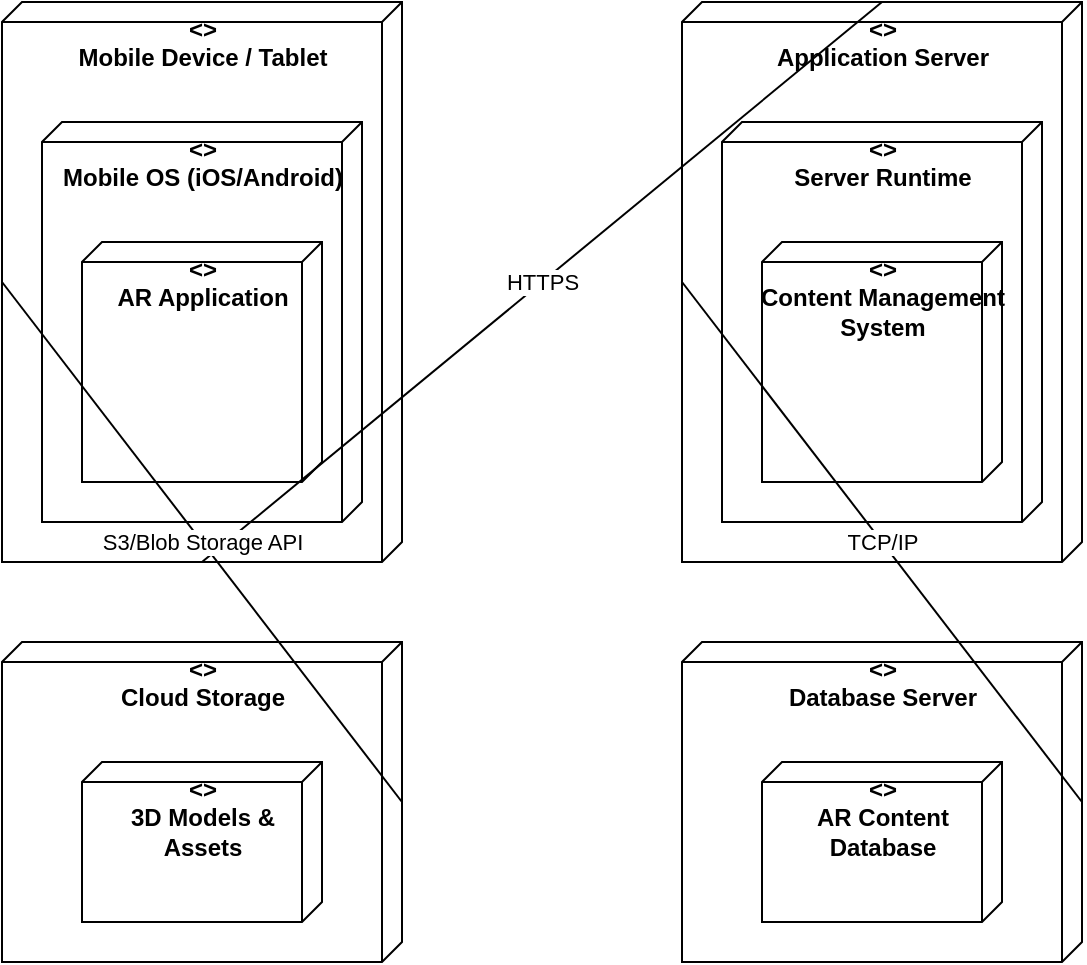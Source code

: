 <?xml version="1.0" encoding="UTF-8"?>
<mxfile version="14.6.13" type="device">
  <diagram id="deployment-diagram" name="Deployment Diagram">
    <mxGraphModel dx="1422" dy="798" grid="1" gridSize="10" guides="1" tooltips="1" connect="1" arrows="1" fold="1" page="1" pageScale="1" pageWidth="827" pageHeight="1169">
      <root>
        <mxCell id="0"/>
        <mxCell id="1" parent="0"/>
        <!-- User Device Node -->
        <mxCell id="2" value="&lt;&lt;device&gt;&gt;&#xa;Mobile Device / Tablet" style="verticalAlign=top;align=center;shape=cube;size=10;direction=south;fontStyle=1;html=1;" vertex="1" parent="1">
          <mxGeometry x="140" y="80" width="200" height="280" as="geometry"/>
        </mxCell>
        <mxCell id="3" value="&lt;&lt;execution environment&gt;&gt;&#xa;Mobile OS (iOS/Android)" style="verticalAlign=top;align=center;shape=cube;size=10;direction=south;fontStyle=1;html=1;" vertex="1" parent="1">
          <mxGeometry x="160" y="140" width="160" height="200" as="geometry"/>
        </mxCell>
        <!-- AR Application Components -->
        <mxCell id="4" value="&lt;&lt;artifact&gt;&gt;&#xa;AR Application" style="verticalAlign=top;align=center;shape=cube;size=10;direction=south;fontStyle=1;html=1;" vertex="1" parent="1">
          <mxGeometry x="180" y="200" width="120" height="120" as="geometry"/>
        </mxCell>
        <!-- Server Node -->
        <mxCell id="5" value="&lt;&lt;device&gt;&gt;&#xa;Application Server" style="verticalAlign=top;align=center;shape=cube;size=10;direction=south;fontStyle=1;html=1;" vertex="1" parent="1">
          <mxGeometry x="480" y="80" width="200" height="280" as="geometry"/>
        </mxCell>
        <mxCell id="6" value="&lt;&lt;execution environment&gt;&gt;&#xa;Server Runtime" style="verticalAlign=top;align=center;shape=cube;size=10;direction=south;fontStyle=1;html=1;" vertex="1" parent="1">
          <mxGeometry x="500" y="140" width="160" height="200" as="geometry"/>
        </mxCell>
        <!-- Server Components -->
        <mxCell id="7" value="&lt;&lt;artifact&gt;&gt;&#xa;Content Management&#xa;System" style="verticalAlign=top;align=center;shape=cube;size=10;direction=south;fontStyle=1;html=1;" vertex="1" parent="1">
          <mxGeometry x="520" y="200" width="120" height="120" as="geometry"/>
        </mxCell>
        <!-- Database Node -->
        <mxCell id="8" value="&lt;&lt;device&gt;&gt;&#xa;Database Server" style="verticalAlign=top;align=center;shape=cube;size=10;direction=south;fontStyle=1;html=1;" vertex="1" parent="1">
          <mxGeometry x="480" y="400" width="200" height="160" as="geometry"/>
        </mxCell>
        <mxCell id="9" value="&lt;&lt;artifact&gt;&gt;&#xa;AR Content&#xa;Database" style="verticalAlign=top;align=center;shape=cube;size=10;direction=south;fontStyle=1;html=1;" vertex="1" parent="1">
          <mxGeometry x="520" y="460" width="120" height="80" as="geometry"/>
        </mxCell>
        <!-- Cloud Storage Node -->
        <mxCell id="10" value="&lt;&lt;device&gt;&gt;&#xa;Cloud Storage" style="verticalAlign=top;align=center;shape=cube;size=10;direction=south;fontStyle=1;html=1;" vertex="1" parent="1">
          <mxGeometry x="140" y="400" width="200" height="160" as="geometry"/>
        </mxCell>
        <mxCell id="11" value="&lt;&lt;artifact&gt;&gt;&#xa;3D Models &amp;&#xa;Assets" style="verticalAlign=top;align=center;shape=cube;size=10;direction=south;fontStyle=1;html=1;" vertex="1" parent="1">
          <mxGeometry x="180" y="460" width="120" height="80" as="geometry"/>
        </mxCell>
        <!-- Connections -->
        <mxCell id="12" value="HTTPS" style="endArrow=none;html=1;rounded=0;exitX=1;exitY=0.5;exitDx=0;exitDy=0;entryX=0;entryY=0.5;entryDx=0;entryDy=0;" edge="1" parent="1" source="2" target="5">
          <mxGeometry relative="1" as="geometry"/>
        </mxCell>
        <mxCell id="13" value="TCP/IP" style="endArrow=none;html=1;rounded=0;exitX=0.5;exitY=1;exitDx=0;exitDy=0;entryX=0.5;entryY=0;entryDx=0;entryDy=0;" edge="1" parent="1" source="5" target="8">
          <mxGeometry relative="1" as="geometry"/>
        </mxCell>
        <mxCell id="14" value="S3/Blob Storage API" style="endArrow=none;html=1;rounded=0;exitX=0.5;exitY=1;exitDx=0;exitDy=0;entryX=0.5;entryY=0;entryDx=0;entryDy=0;" edge="1" parent="1" source="2" target="10">
          <mxGeometry relative="1" as="geometry"/>
        </mxCell>
      </root>
    </mxGraphModel>
  </diagram>
</mxfile>
